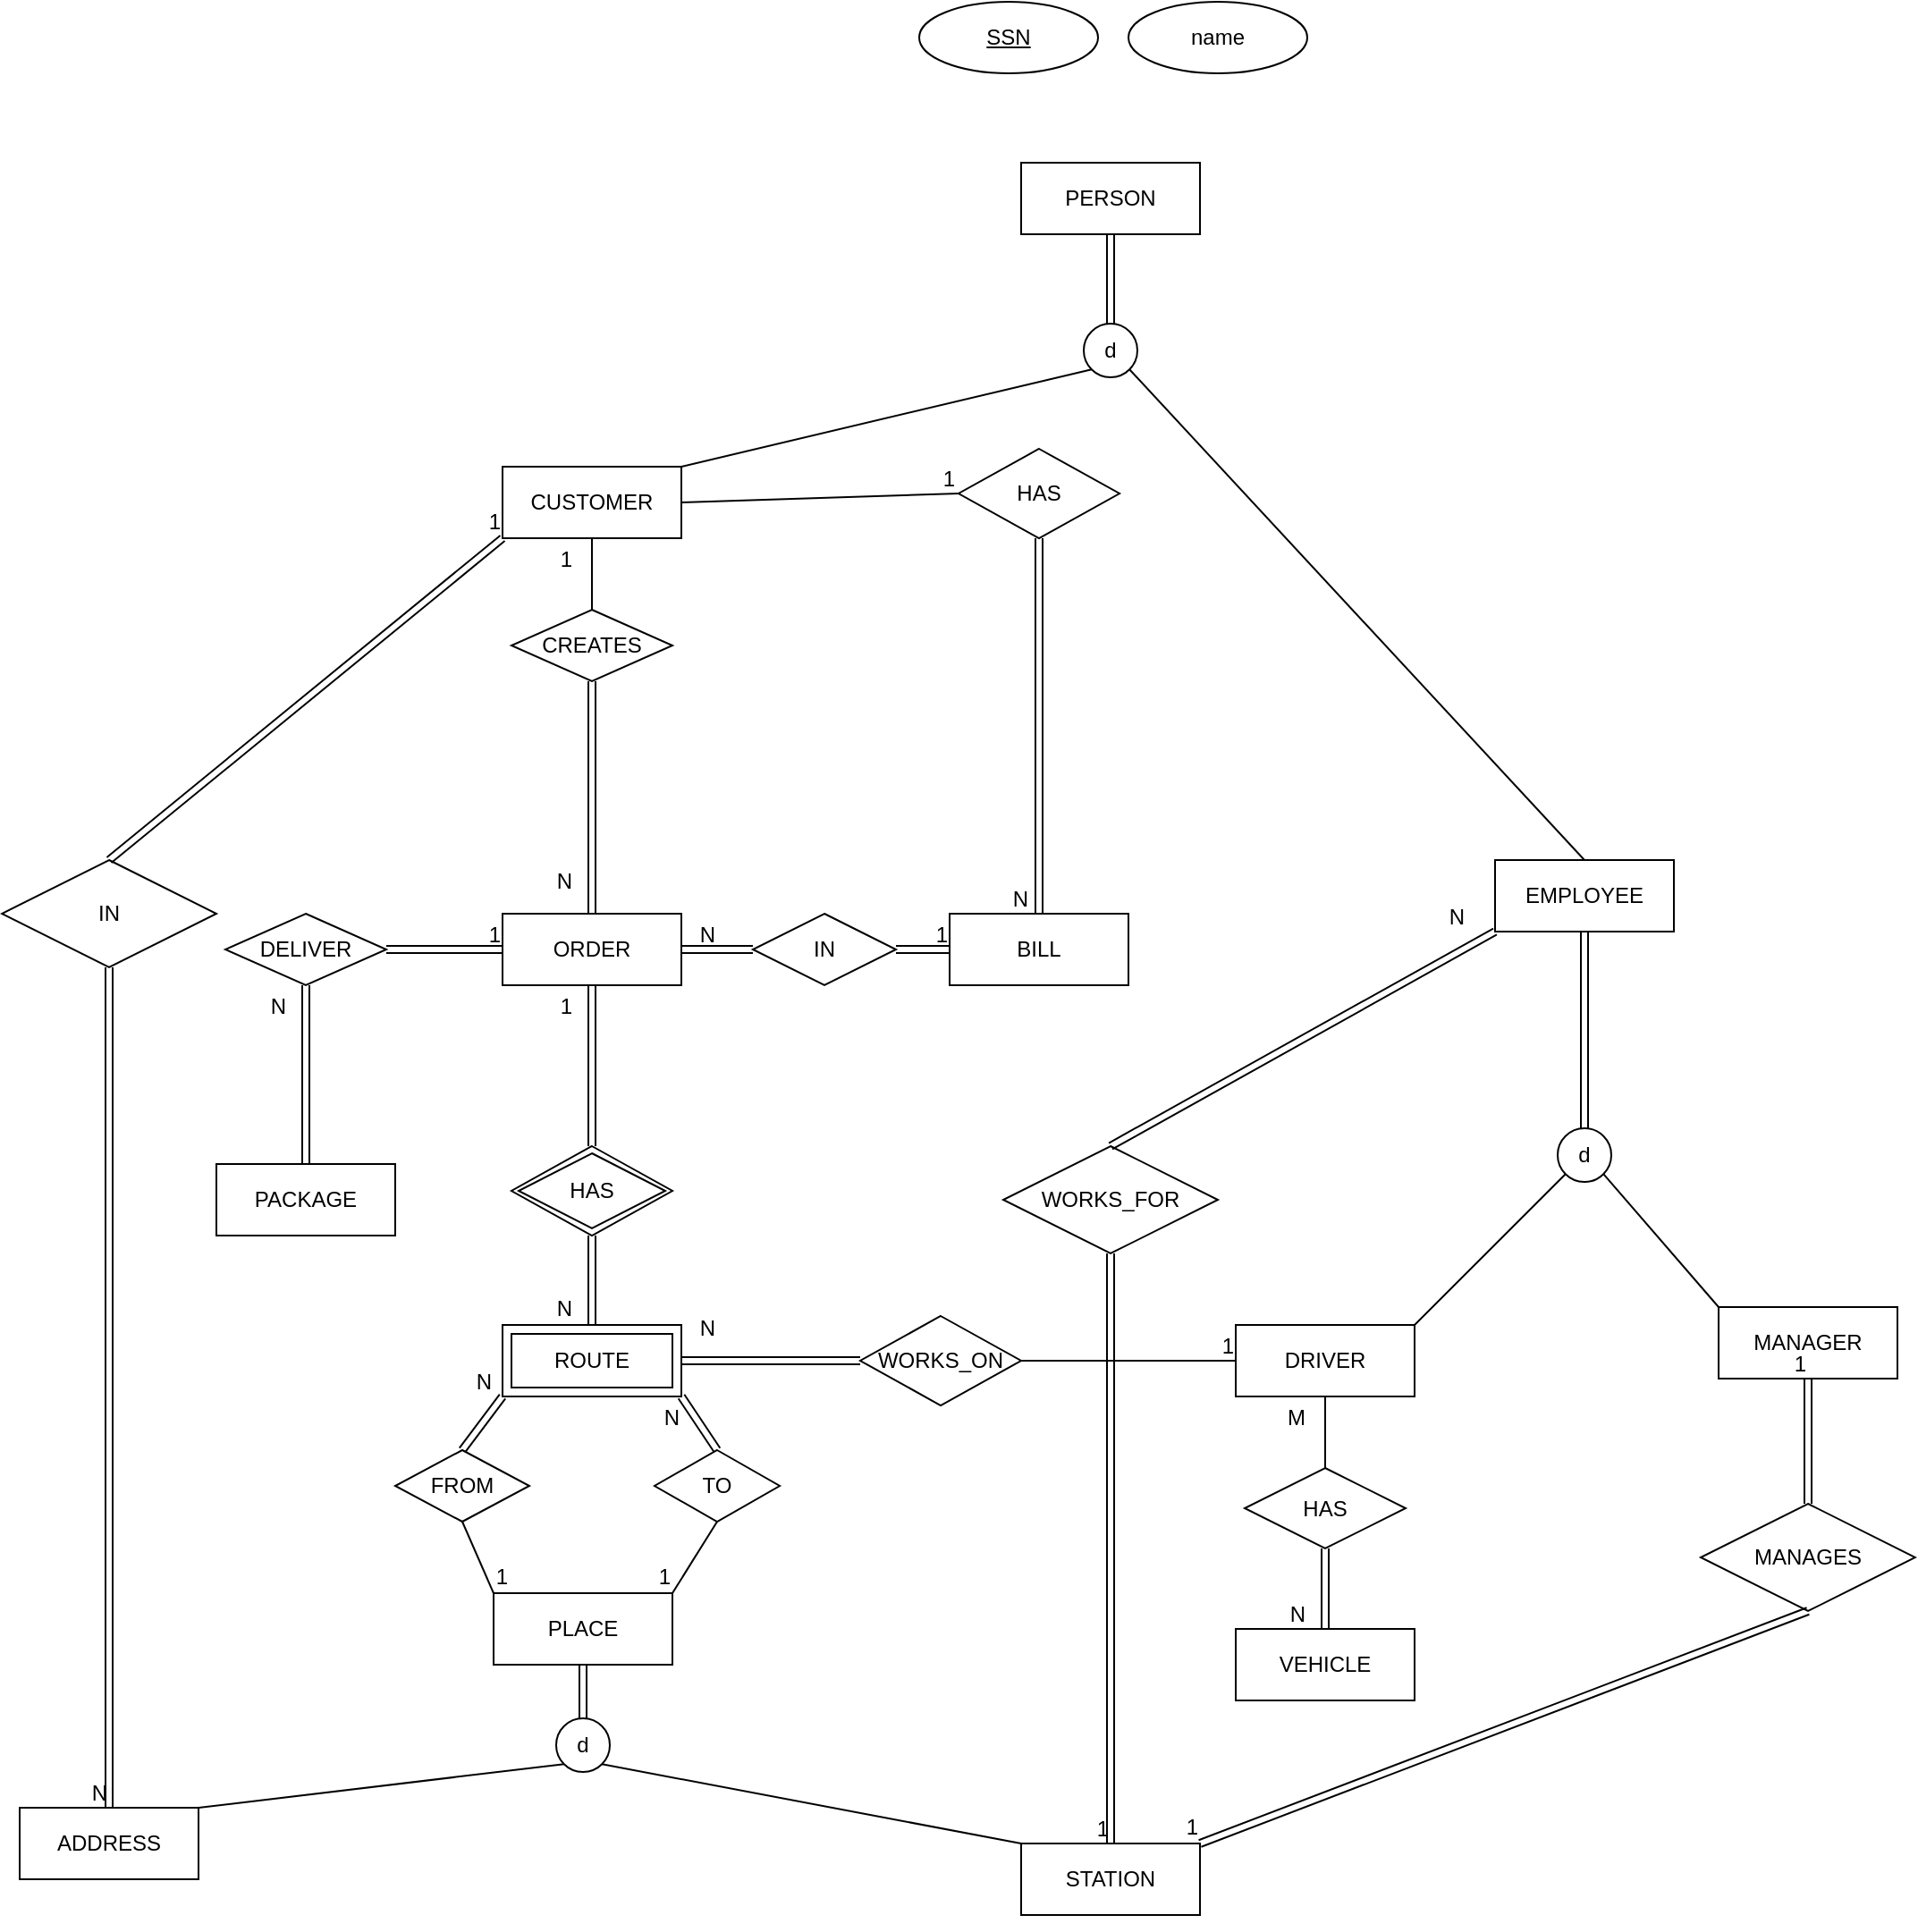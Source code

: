 <mxfile version="24.7.17">
  <diagram name="Page-1" id="5hh5KHy4vYde5BKXPjIa">
    <mxGraphModel dx="2067" dy="2243" grid="1" gridSize="10" guides="1" tooltips="1" connect="1" arrows="1" fold="1" page="1" pageScale="1" pageWidth="827" pageHeight="1169" math="0" shadow="0">
      <root>
        <mxCell id="0" />
        <mxCell id="1" parent="0" />
        <mxCell id="_ZcJm6ZcUghAxAI16LKx-3" value="PERSON" style="whiteSpace=wrap;html=1;align=center;" vertex="1" parent="1">
          <mxGeometry x="470" y="-80" width="100" height="40" as="geometry" />
        </mxCell>
        <mxCell id="_ZcJm6ZcUghAxAI16LKx-4" value="CUSTOMER" style="whiteSpace=wrap;html=1;align=center;" vertex="1" parent="1">
          <mxGeometry x="180" y="90" width="100" height="40" as="geometry" />
        </mxCell>
        <mxCell id="_ZcJm6ZcUghAxAI16LKx-5" value="EMPLOYEE" style="whiteSpace=wrap;html=1;align=center;" vertex="1" parent="1">
          <mxGeometry x="735" y="310" width="100" height="40" as="geometry" />
        </mxCell>
        <mxCell id="_ZcJm6ZcUghAxAI16LKx-6" value="MANAGER" style="whiteSpace=wrap;html=1;align=center;" vertex="1" parent="1">
          <mxGeometry x="860" y="560" width="100" height="40" as="geometry" />
        </mxCell>
        <mxCell id="_ZcJm6ZcUghAxAI16LKx-7" value="DRIVER" style="whiteSpace=wrap;html=1;align=center;" vertex="1" parent="1">
          <mxGeometry x="590" y="570" width="100" height="40" as="geometry" />
        </mxCell>
        <mxCell id="_ZcJm6ZcUghAxAI16LKx-8" value="ORDER" style="whiteSpace=wrap;html=1;align=center;" vertex="1" parent="1">
          <mxGeometry x="180" y="340" width="100" height="40" as="geometry" />
        </mxCell>
        <mxCell id="_ZcJm6ZcUghAxAI16LKx-9" value="ROUTE" style="shape=ext;margin=3;double=1;whiteSpace=wrap;html=1;align=center;" vertex="1" parent="1">
          <mxGeometry x="180" y="570" width="100" height="40" as="geometry" />
        </mxCell>
        <mxCell id="_ZcJm6ZcUghAxAI16LKx-10" value="PACKAGE" style="whiteSpace=wrap;html=1;align=center;" vertex="1" parent="1">
          <mxGeometry x="20" y="480" width="100" height="40" as="geometry" />
        </mxCell>
        <mxCell id="_ZcJm6ZcUghAxAI16LKx-11" value="PLACE" style="whiteSpace=wrap;html=1;align=center;" vertex="1" parent="1">
          <mxGeometry x="175" y="720" width="100" height="40" as="geometry" />
        </mxCell>
        <mxCell id="_ZcJm6ZcUghAxAI16LKx-12" value="ADDRESS" style="whiteSpace=wrap;html=1;align=center;" vertex="1" parent="1">
          <mxGeometry x="-90" y="840" width="100" height="40" as="geometry" />
        </mxCell>
        <mxCell id="_ZcJm6ZcUghAxAI16LKx-13" value="STATION" style="whiteSpace=wrap;html=1;align=center;" vertex="1" parent="1">
          <mxGeometry x="470" y="860" width="100" height="40" as="geometry" />
        </mxCell>
        <mxCell id="_ZcJm6ZcUghAxAI16LKx-14" value="BILL" style="whiteSpace=wrap;html=1;align=center;" vertex="1" parent="1">
          <mxGeometry x="430" y="340" width="100" height="40" as="geometry" />
        </mxCell>
        <mxCell id="_ZcJm6ZcUghAxAI16LKx-18" value="VEHICLE" style="whiteSpace=wrap;html=1;align=center;" vertex="1" parent="1">
          <mxGeometry x="590" y="740" width="100" height="40" as="geometry" />
        </mxCell>
        <mxCell id="_ZcJm6ZcUghAxAI16LKx-19" style="edgeStyle=orthogonalEdgeStyle;rounded=0;orthogonalLoop=1;jettySize=auto;html=1;exitX=0.5;exitY=1;exitDx=0;exitDy=0;" edge="1" parent="1" source="_ZcJm6ZcUghAxAI16LKx-13" target="_ZcJm6ZcUghAxAI16LKx-13">
          <mxGeometry relative="1" as="geometry" />
        </mxCell>
        <mxCell id="_ZcJm6ZcUghAxAI16LKx-20" value="CREATES" style="shape=rhombus;perimeter=rhombusPerimeter;whiteSpace=wrap;html=1;align=center;" vertex="1" parent="1">
          <mxGeometry x="185" y="170" width="90" height="40" as="geometry" />
        </mxCell>
        <mxCell id="_ZcJm6ZcUghAxAI16LKx-21" value="" style="endArrow=none;html=1;rounded=0;entryX=0.5;entryY=1;entryDx=0;entryDy=0;exitX=0.5;exitY=0;exitDx=0;exitDy=0;" edge="1" parent="1" source="_ZcJm6ZcUghAxAI16LKx-20" target="_ZcJm6ZcUghAxAI16LKx-4">
          <mxGeometry relative="1" as="geometry">
            <mxPoint x="240" y="400" as="sourcePoint" />
            <mxPoint x="400" y="400" as="targetPoint" />
          </mxGeometry>
        </mxCell>
        <mxCell id="_ZcJm6ZcUghAxAI16LKx-22" value="1" style="resizable=0;html=1;whiteSpace=wrap;align=right;verticalAlign=bottom;" connectable="0" vertex="1" parent="_ZcJm6ZcUghAxAI16LKx-21">
          <mxGeometry x="1" relative="1" as="geometry">
            <mxPoint x="-10" y="20" as="offset" />
          </mxGeometry>
        </mxCell>
        <mxCell id="_ZcJm6ZcUghAxAI16LKx-23" value="" style="shape=link;html=1;rounded=0;exitX=0.5;exitY=1;exitDx=0;exitDy=0;entryX=0.5;entryY=0;entryDx=0;entryDy=0;" edge="1" parent="1" source="_ZcJm6ZcUghAxAI16LKx-20" target="_ZcJm6ZcUghAxAI16LKx-8">
          <mxGeometry relative="1" as="geometry">
            <mxPoint x="240" y="400" as="sourcePoint" />
            <mxPoint x="400" y="400" as="targetPoint" />
          </mxGeometry>
        </mxCell>
        <mxCell id="_ZcJm6ZcUghAxAI16LKx-24" value="N" style="resizable=0;html=1;whiteSpace=wrap;align=right;verticalAlign=bottom;" connectable="0" vertex="1" parent="_ZcJm6ZcUghAxAI16LKx-23">
          <mxGeometry x="1" relative="1" as="geometry">
            <mxPoint x="-10" y="-10" as="offset" />
          </mxGeometry>
        </mxCell>
        <mxCell id="_ZcJm6ZcUghAxAI16LKx-27" value="" style="shape=link;html=1;rounded=0;entryX=0.5;entryY=1;entryDx=0;entryDy=0;exitX=0.5;exitY=0;exitDx=0;exitDy=0;" edge="1" parent="1" source="_ZcJm6ZcUghAxAI16LKx-68" target="_ZcJm6ZcUghAxAI16LKx-8">
          <mxGeometry relative="1" as="geometry">
            <mxPoint x="220" y="480" as="sourcePoint" />
            <mxPoint x="390" y="490" as="targetPoint" />
          </mxGeometry>
        </mxCell>
        <mxCell id="_ZcJm6ZcUghAxAI16LKx-28" value="1" style="resizable=0;html=1;whiteSpace=wrap;align=right;verticalAlign=bottom;" connectable="0" vertex="1" parent="_ZcJm6ZcUghAxAI16LKx-27">
          <mxGeometry x="1" relative="1" as="geometry">
            <mxPoint x="-10" y="20" as="offset" />
          </mxGeometry>
        </mxCell>
        <mxCell id="_ZcJm6ZcUghAxAI16LKx-31" value="" style="shape=link;html=1;rounded=0;entryX=0.5;entryY=0;entryDx=0;entryDy=0;exitX=0.5;exitY=1;exitDx=0;exitDy=0;" edge="1" parent="1" source="_ZcJm6ZcUghAxAI16LKx-68" target="_ZcJm6ZcUghAxAI16LKx-9">
          <mxGeometry relative="1" as="geometry">
            <mxPoint x="220" y="520" as="sourcePoint" />
            <mxPoint x="310" y="480" as="targetPoint" />
          </mxGeometry>
        </mxCell>
        <mxCell id="_ZcJm6ZcUghAxAI16LKx-32" value="N" style="resizable=0;html=1;whiteSpace=wrap;align=right;verticalAlign=bottom;" connectable="0" vertex="1" parent="_ZcJm6ZcUghAxAI16LKx-31">
          <mxGeometry x="1" relative="1" as="geometry">
            <mxPoint x="-10" y="-1" as="offset" />
          </mxGeometry>
        </mxCell>
        <mxCell id="_ZcJm6ZcUghAxAI16LKx-33" value="FROM" style="shape=rhombus;perimeter=rhombusPerimeter;whiteSpace=wrap;html=1;align=center;" vertex="1" parent="1">
          <mxGeometry x="120" y="640" width="75" height="40" as="geometry" />
        </mxCell>
        <mxCell id="_ZcJm6ZcUghAxAI16LKx-34" value="TO" style="shape=rhombus;perimeter=rhombusPerimeter;whiteSpace=wrap;html=1;align=center;" vertex="1" parent="1">
          <mxGeometry x="265" y="640" width="70" height="40" as="geometry" />
        </mxCell>
        <mxCell id="_ZcJm6ZcUghAxAI16LKx-35" value="" style="shape=link;html=1;rounded=0;entryX=0;entryY=1;entryDx=0;entryDy=0;exitX=0.5;exitY=0;exitDx=0;exitDy=0;" edge="1" parent="1" source="_ZcJm6ZcUghAxAI16LKx-33" target="_ZcJm6ZcUghAxAI16LKx-9">
          <mxGeometry relative="1" as="geometry">
            <mxPoint x="240" y="660" as="sourcePoint" />
            <mxPoint x="400" y="660" as="targetPoint" />
          </mxGeometry>
        </mxCell>
        <mxCell id="_ZcJm6ZcUghAxAI16LKx-36" value="N" style="resizable=0;html=1;whiteSpace=wrap;align=right;verticalAlign=bottom;" connectable="0" vertex="1" parent="_ZcJm6ZcUghAxAI16LKx-35">
          <mxGeometry x="1" relative="1" as="geometry">
            <mxPoint x="-5" as="offset" />
          </mxGeometry>
        </mxCell>
        <mxCell id="_ZcJm6ZcUghAxAI16LKx-37" value="" style="shape=link;html=1;rounded=0;entryX=1;entryY=1;entryDx=0;entryDy=0;exitX=0.5;exitY=0;exitDx=0;exitDy=0;" edge="1" parent="1" source="_ZcJm6ZcUghAxAI16LKx-34" target="_ZcJm6ZcUghAxAI16LKx-9">
          <mxGeometry relative="1" as="geometry">
            <mxPoint x="210" y="850" as="sourcePoint" />
            <mxPoint x="370" y="850" as="targetPoint" />
          </mxGeometry>
        </mxCell>
        <mxCell id="_ZcJm6ZcUghAxAI16LKx-38" value="N" style="resizable=0;html=1;whiteSpace=wrap;align=right;verticalAlign=bottom;" connectable="0" vertex="1" parent="_ZcJm6ZcUghAxAI16LKx-37">
          <mxGeometry x="1" relative="1" as="geometry">
            <mxPoint y="20" as="offset" />
          </mxGeometry>
        </mxCell>
        <mxCell id="_ZcJm6ZcUghAxAI16LKx-39" value="" style="endArrow=none;html=1;rounded=0;entryX=0;entryY=0;entryDx=0;entryDy=0;exitX=0.5;exitY=1;exitDx=0;exitDy=0;" edge="1" parent="1" source="_ZcJm6ZcUghAxAI16LKx-33" target="_ZcJm6ZcUghAxAI16LKx-11">
          <mxGeometry relative="1" as="geometry">
            <mxPoint x="240" y="550" as="sourcePoint" />
            <mxPoint x="400" y="550" as="targetPoint" />
          </mxGeometry>
        </mxCell>
        <mxCell id="_ZcJm6ZcUghAxAI16LKx-40" value="1" style="resizable=0;html=1;whiteSpace=wrap;align=right;verticalAlign=bottom;" connectable="0" vertex="1" parent="_ZcJm6ZcUghAxAI16LKx-39">
          <mxGeometry x="1" relative="1" as="geometry">
            <mxPoint x="10" as="offset" />
          </mxGeometry>
        </mxCell>
        <mxCell id="_ZcJm6ZcUghAxAI16LKx-42" value="" style="endArrow=none;html=1;rounded=0;entryX=1;entryY=0;entryDx=0;entryDy=0;exitX=0.5;exitY=1;exitDx=0;exitDy=0;" edge="1" parent="1" source="_ZcJm6ZcUghAxAI16LKx-34" target="_ZcJm6ZcUghAxAI16LKx-11">
          <mxGeometry relative="1" as="geometry">
            <mxPoint x="148" y="690" as="sourcePoint" />
            <mxPoint x="175" y="730" as="targetPoint" />
          </mxGeometry>
        </mxCell>
        <mxCell id="_ZcJm6ZcUghAxAI16LKx-43" value="1" style="resizable=0;html=1;whiteSpace=wrap;align=right;verticalAlign=bottom;" connectable="0" vertex="1" parent="_ZcJm6ZcUghAxAI16LKx-42">
          <mxGeometry x="1" relative="1" as="geometry" />
        </mxCell>
        <mxCell id="_ZcJm6ZcUghAxAI16LKx-44" value="IN" style="shape=rhombus;perimeter=rhombusPerimeter;whiteSpace=wrap;html=1;align=center;" vertex="1" parent="1">
          <mxGeometry x="-100" y="310" width="120" height="60" as="geometry" />
        </mxCell>
        <mxCell id="_ZcJm6ZcUghAxAI16LKx-45" value="" style="shape=link;html=1;rounded=0;entryX=0;entryY=1;entryDx=0;entryDy=0;exitX=0.5;exitY=0;exitDx=0;exitDy=0;" edge="1" parent="1" source="_ZcJm6ZcUghAxAI16LKx-44" target="_ZcJm6ZcUghAxAI16LKx-4">
          <mxGeometry relative="1" as="geometry">
            <mxPoint x="100" y="410" as="sourcePoint" />
            <mxPoint x="260" y="410" as="targetPoint" />
          </mxGeometry>
        </mxCell>
        <mxCell id="_ZcJm6ZcUghAxAI16LKx-46" value="1" style="resizable=0;html=1;whiteSpace=wrap;align=right;verticalAlign=bottom;" connectable="0" vertex="1" parent="_ZcJm6ZcUghAxAI16LKx-45">
          <mxGeometry x="1" relative="1" as="geometry" />
        </mxCell>
        <mxCell id="_ZcJm6ZcUghAxAI16LKx-49" value="" style="shape=link;html=1;rounded=0;exitX=0.5;exitY=1;exitDx=0;exitDy=0;entryX=0.5;entryY=0;entryDx=0;entryDy=0;" edge="1" parent="1" source="_ZcJm6ZcUghAxAI16LKx-44" target="_ZcJm6ZcUghAxAI16LKx-12">
          <mxGeometry relative="1" as="geometry">
            <mxPoint x="80" y="410" as="sourcePoint" />
            <mxPoint x="10" y="660" as="targetPoint" />
          </mxGeometry>
        </mxCell>
        <mxCell id="_ZcJm6ZcUghAxAI16LKx-50" value="N" style="resizable=0;html=1;whiteSpace=wrap;align=right;verticalAlign=bottom;" connectable="0" vertex="1" parent="_ZcJm6ZcUghAxAI16LKx-49">
          <mxGeometry x="1" relative="1" as="geometry" />
        </mxCell>
        <mxCell id="_ZcJm6ZcUghAxAI16LKx-51" value="WORKS_FOR" style="shape=rhombus;perimeter=rhombusPerimeter;whiteSpace=wrap;html=1;align=center;" vertex="1" parent="1">
          <mxGeometry x="460" y="470" width="120" height="60" as="geometry" />
        </mxCell>
        <mxCell id="_ZcJm6ZcUghAxAI16LKx-52" value="" style="shape=link;html=1;rounded=0;entryX=0;entryY=1;entryDx=0;entryDy=0;exitX=0.5;exitY=0;exitDx=0;exitDy=0;" edge="1" parent="1" source="_ZcJm6ZcUghAxAI16LKx-51" target="_ZcJm6ZcUghAxAI16LKx-5">
          <mxGeometry relative="1" as="geometry">
            <mxPoint x="390" y="445" as="sourcePoint" />
            <mxPoint x="550" y="445" as="targetPoint" />
          </mxGeometry>
        </mxCell>
        <mxCell id="_ZcJm6ZcUghAxAI16LKx-53" value="N" style="resizable=0;html=1;whiteSpace=wrap;align=right;verticalAlign=bottom;" connectable="0" vertex="1" parent="_ZcJm6ZcUghAxAI16LKx-52">
          <mxGeometry x="1" relative="1" as="geometry">
            <mxPoint x="-15" as="offset" />
          </mxGeometry>
        </mxCell>
        <mxCell id="_ZcJm6ZcUghAxAI16LKx-54" value="" style="shape=link;html=1;rounded=0;entryX=0.5;entryY=0;entryDx=0;entryDy=0;exitX=0.5;exitY=1;exitDx=0;exitDy=0;" edge="1" parent="1" source="_ZcJm6ZcUghAxAI16LKx-51" target="_ZcJm6ZcUghAxAI16LKx-13">
          <mxGeometry relative="1" as="geometry">
            <mxPoint x="380" y="585" as="sourcePoint" />
            <mxPoint x="540" y="585" as="targetPoint" />
          </mxGeometry>
        </mxCell>
        <mxCell id="_ZcJm6ZcUghAxAI16LKx-55" value="1" style="resizable=0;html=1;whiteSpace=wrap;align=right;verticalAlign=bottom;" connectable="0" vertex="1" parent="_ZcJm6ZcUghAxAI16LKx-54">
          <mxGeometry x="1" relative="1" as="geometry" />
        </mxCell>
        <mxCell id="_ZcJm6ZcUghAxAI16LKx-56" value="MANAGES" style="shape=rhombus;perimeter=rhombusPerimeter;whiteSpace=wrap;html=1;align=center;" vertex="1" parent="1">
          <mxGeometry x="850" y="670" width="120" height="60" as="geometry" />
        </mxCell>
        <mxCell id="_ZcJm6ZcUghAxAI16LKx-57" value="" style="shape=link;html=1;rounded=0;entryX=1;entryY=0;entryDx=0;entryDy=0;exitX=0.5;exitY=1;exitDx=0;exitDy=0;" edge="1" parent="1" source="_ZcJm6ZcUghAxAI16LKx-56" target="_ZcJm6ZcUghAxAI16LKx-13">
          <mxGeometry relative="1" as="geometry">
            <mxPoint x="430" y="435" as="sourcePoint" />
            <mxPoint x="590" y="435" as="targetPoint" />
          </mxGeometry>
        </mxCell>
        <mxCell id="_ZcJm6ZcUghAxAI16LKx-58" value="1" style="resizable=0;html=1;whiteSpace=wrap;align=right;verticalAlign=bottom;" connectable="0" vertex="1" parent="_ZcJm6ZcUghAxAI16LKx-57">
          <mxGeometry x="1" relative="1" as="geometry" />
        </mxCell>
        <mxCell id="_ZcJm6ZcUghAxAI16LKx-59" value="" style="shape=link;html=1;rounded=0;exitX=0.5;exitY=0;exitDx=0;exitDy=0;entryX=0.5;entryY=1;entryDx=0;entryDy=0;" edge="1" parent="1" source="_ZcJm6ZcUghAxAI16LKx-56" target="_ZcJm6ZcUghAxAI16LKx-6">
          <mxGeometry relative="1" as="geometry">
            <mxPoint x="430" y="435" as="sourcePoint" />
            <mxPoint x="590" y="435" as="targetPoint" />
          </mxGeometry>
        </mxCell>
        <mxCell id="_ZcJm6ZcUghAxAI16LKx-60" value="1" style="resizable=0;html=1;whiteSpace=wrap;align=right;verticalAlign=bottom;" connectable="0" vertex="1" parent="_ZcJm6ZcUghAxAI16LKx-59">
          <mxGeometry x="1" relative="1" as="geometry" />
        </mxCell>
        <mxCell id="_ZcJm6ZcUghAxAI16LKx-62" value="HAS" style="shape=rhombus;perimeter=rhombusPerimeter;whiteSpace=wrap;html=1;align=center;" vertex="1" parent="1">
          <mxGeometry x="435" y="80" width="90" height="50" as="geometry" />
        </mxCell>
        <mxCell id="_ZcJm6ZcUghAxAI16LKx-63" value="" style="endArrow=none;html=1;rounded=0;entryX=0;entryY=0.5;entryDx=0;entryDy=0;exitX=1;exitY=0.5;exitDx=0;exitDy=0;" edge="1" parent="1" source="_ZcJm6ZcUghAxAI16LKx-4" target="_ZcJm6ZcUghAxAI16LKx-62">
          <mxGeometry relative="1" as="geometry">
            <mxPoint x="290" y="460" as="sourcePoint" />
            <mxPoint x="450" y="460" as="targetPoint" />
          </mxGeometry>
        </mxCell>
        <mxCell id="_ZcJm6ZcUghAxAI16LKx-64" value="1" style="resizable=0;html=1;whiteSpace=wrap;align=right;verticalAlign=bottom;" connectable="0" vertex="1" parent="_ZcJm6ZcUghAxAI16LKx-63">
          <mxGeometry x="1" relative="1" as="geometry" />
        </mxCell>
        <mxCell id="_ZcJm6ZcUghAxAI16LKx-65" value="" style="shape=link;html=1;rounded=0;entryX=0.5;entryY=0;entryDx=0;entryDy=0;exitX=0.5;exitY=1;exitDx=0;exitDy=0;" edge="1" parent="1" source="_ZcJm6ZcUghAxAI16LKx-62" target="_ZcJm6ZcUghAxAI16LKx-14">
          <mxGeometry relative="1" as="geometry">
            <mxPoint x="290" y="460" as="sourcePoint" />
            <mxPoint x="450" y="460" as="targetPoint" />
          </mxGeometry>
        </mxCell>
        <mxCell id="_ZcJm6ZcUghAxAI16LKx-66" value="N" style="resizable=0;html=1;whiteSpace=wrap;align=right;verticalAlign=bottom;" connectable="0" vertex="1" parent="_ZcJm6ZcUghAxAI16LKx-65">
          <mxGeometry x="1" relative="1" as="geometry">
            <mxPoint x="-5" as="offset" />
          </mxGeometry>
        </mxCell>
        <mxCell id="_ZcJm6ZcUghAxAI16LKx-67" value="IN" style="shape=rhombus;perimeter=rhombusPerimeter;whiteSpace=wrap;html=1;align=center;" vertex="1" parent="1">
          <mxGeometry x="320" y="340" width="80" height="40" as="geometry" />
        </mxCell>
        <mxCell id="_ZcJm6ZcUghAxAI16LKx-68" value="HAS" style="shape=rhombus;double=1;perimeter=rhombusPerimeter;whiteSpace=wrap;html=1;align=center;" vertex="1" parent="1">
          <mxGeometry x="185" y="470" width="90" height="50" as="geometry" />
        </mxCell>
        <mxCell id="_ZcJm6ZcUghAxAI16LKx-69" value="" style="shape=link;html=1;rounded=0;entryX=0;entryY=0.5;entryDx=0;entryDy=0;exitX=1;exitY=0.5;exitDx=0;exitDy=0;" edge="1" parent="1" source="_ZcJm6ZcUghAxAI16LKx-67" target="_ZcJm6ZcUghAxAI16LKx-14">
          <mxGeometry relative="1" as="geometry">
            <mxPoint x="270" y="560" as="sourcePoint" />
            <mxPoint x="430" y="560" as="targetPoint" />
          </mxGeometry>
        </mxCell>
        <mxCell id="_ZcJm6ZcUghAxAI16LKx-70" value="1" style="resizable=0;html=1;whiteSpace=wrap;align=right;verticalAlign=bottom;" connectable="0" vertex="1" parent="_ZcJm6ZcUghAxAI16LKx-69">
          <mxGeometry x="1" relative="1" as="geometry" />
        </mxCell>
        <mxCell id="_ZcJm6ZcUghAxAI16LKx-71" value="" style="shape=link;html=1;rounded=0;entryX=1;entryY=0.5;entryDx=0;entryDy=0;exitX=0;exitY=0.5;exitDx=0;exitDy=0;" edge="1" parent="1" source="_ZcJm6ZcUghAxAI16LKx-67" target="_ZcJm6ZcUghAxAI16LKx-8">
          <mxGeometry relative="1" as="geometry">
            <mxPoint x="270" y="560" as="sourcePoint" />
            <mxPoint x="430" y="560" as="targetPoint" />
          </mxGeometry>
        </mxCell>
        <mxCell id="_ZcJm6ZcUghAxAI16LKx-72" value="N" style="resizable=0;html=1;whiteSpace=wrap;align=right;verticalAlign=bottom;" connectable="0" vertex="1" parent="_ZcJm6ZcUghAxAI16LKx-71">
          <mxGeometry x="1" relative="1" as="geometry">
            <mxPoint x="20" as="offset" />
          </mxGeometry>
        </mxCell>
        <mxCell id="_ZcJm6ZcUghAxAI16LKx-75" value="WORKS_ON" style="shape=rhombus;perimeter=rhombusPerimeter;whiteSpace=wrap;html=1;align=center;" vertex="1" parent="1">
          <mxGeometry x="380" y="565" width="90" height="50" as="geometry" />
        </mxCell>
        <mxCell id="_ZcJm6ZcUghAxAI16LKx-76" value="" style="shape=link;html=1;rounded=0;entryX=1;entryY=0.5;entryDx=0;entryDy=0;exitX=0;exitY=0.5;exitDx=0;exitDy=0;" edge="1" parent="1" source="_ZcJm6ZcUghAxAI16LKx-75" target="_ZcJm6ZcUghAxAI16LKx-9">
          <mxGeometry relative="1" as="geometry">
            <mxPoint x="360" y="670" as="sourcePoint" />
            <mxPoint x="520" y="670" as="targetPoint" />
          </mxGeometry>
        </mxCell>
        <mxCell id="_ZcJm6ZcUghAxAI16LKx-77" value="N" style="resizable=0;html=1;whiteSpace=wrap;align=right;verticalAlign=bottom;" connectable="0" vertex="1" parent="_ZcJm6ZcUghAxAI16LKx-76">
          <mxGeometry x="1" relative="1" as="geometry">
            <mxPoint x="20" y="-10" as="offset" />
          </mxGeometry>
        </mxCell>
        <mxCell id="_ZcJm6ZcUghAxAI16LKx-78" value="" style="endArrow=none;html=1;rounded=0;entryX=0;entryY=0.5;entryDx=0;entryDy=0;exitX=1;exitY=0.5;exitDx=0;exitDy=0;" edge="1" parent="1" source="_ZcJm6ZcUghAxAI16LKx-75" target="_ZcJm6ZcUghAxAI16LKx-7">
          <mxGeometry relative="1" as="geometry">
            <mxPoint x="430" y="630" as="sourcePoint" />
            <mxPoint x="590" y="630" as="targetPoint" />
          </mxGeometry>
        </mxCell>
        <mxCell id="_ZcJm6ZcUghAxAI16LKx-79" value="1" style="resizable=0;html=1;whiteSpace=wrap;align=right;verticalAlign=bottom;" connectable="0" vertex="1" parent="_ZcJm6ZcUghAxAI16LKx-78">
          <mxGeometry x="1" relative="1" as="geometry" />
        </mxCell>
        <mxCell id="_ZcJm6ZcUghAxAI16LKx-80" value="HAS" style="shape=rhombus;perimeter=rhombusPerimeter;whiteSpace=wrap;html=1;align=center;" vertex="1" parent="1">
          <mxGeometry x="595" y="650" width="90" height="45" as="geometry" />
        </mxCell>
        <mxCell id="_ZcJm6ZcUghAxAI16LKx-81" value="" style="endArrow=none;html=1;rounded=0;entryX=0.5;entryY=1;entryDx=0;entryDy=0;exitX=0.5;exitY=0;exitDx=0;exitDy=0;" edge="1" parent="1" source="_ZcJm6ZcUghAxAI16LKx-80" target="_ZcJm6ZcUghAxAI16LKx-7">
          <mxGeometry relative="1" as="geometry">
            <mxPoint x="410" y="640" as="sourcePoint" />
            <mxPoint x="570" y="640" as="targetPoint" />
          </mxGeometry>
        </mxCell>
        <mxCell id="_ZcJm6ZcUghAxAI16LKx-82" value="M" style="resizable=0;html=1;whiteSpace=wrap;align=right;verticalAlign=bottom;" connectable="0" vertex="1" parent="_ZcJm6ZcUghAxAI16LKx-81">
          <mxGeometry x="1" relative="1" as="geometry">
            <mxPoint x="-10" y="20" as="offset" />
          </mxGeometry>
        </mxCell>
        <mxCell id="_ZcJm6ZcUghAxAI16LKx-87" value="" style="shape=link;html=1;rounded=0;entryX=0.5;entryY=0;entryDx=0;entryDy=0;exitX=0.5;exitY=1;exitDx=0;exitDy=0;" edge="1" parent="1" source="_ZcJm6ZcUghAxAI16LKx-80" target="_ZcJm6ZcUghAxAI16LKx-18">
          <mxGeometry relative="1" as="geometry">
            <mxPoint x="470" y="670" as="sourcePoint" />
            <mxPoint x="630" y="670" as="targetPoint" />
          </mxGeometry>
        </mxCell>
        <mxCell id="_ZcJm6ZcUghAxAI16LKx-88" value="N" style="resizable=0;html=1;whiteSpace=wrap;align=right;verticalAlign=bottom;" connectable="0" vertex="1" parent="_ZcJm6ZcUghAxAI16LKx-87">
          <mxGeometry x="1" relative="1" as="geometry">
            <mxPoint x="-10" as="offset" />
          </mxGeometry>
        </mxCell>
        <mxCell id="_ZcJm6ZcUghAxAI16LKx-89" value="SSN" style="ellipse;whiteSpace=wrap;html=1;align=center;fontStyle=4;" vertex="1" parent="1">
          <mxGeometry x="413" y="-170" width="100" height="40" as="geometry" />
        </mxCell>
        <mxCell id="_ZcJm6ZcUghAxAI16LKx-90" value="name" style="ellipse;whiteSpace=wrap;html=1;align=center;" vertex="1" parent="1">
          <mxGeometry x="530" y="-170" width="100" height="40" as="geometry" />
        </mxCell>
        <mxCell id="_ZcJm6ZcUghAxAI16LKx-93" value="DELIVER" style="shape=rhombus;perimeter=rhombusPerimeter;whiteSpace=wrap;html=1;align=center;" vertex="1" parent="1">
          <mxGeometry x="25" y="340" width="90" height="40" as="geometry" />
        </mxCell>
        <mxCell id="_ZcJm6ZcUghAxAI16LKx-94" value="" style="shape=link;html=1;rounded=0;entryX=0.5;entryY=1;entryDx=0;entryDy=0;exitX=0.5;exitY=0;exitDx=0;exitDy=0;" edge="1" parent="1" source="_ZcJm6ZcUghAxAI16LKx-10" target="_ZcJm6ZcUghAxAI16LKx-93">
          <mxGeometry relative="1" as="geometry">
            <mxPoint x="300" y="580" as="sourcePoint" />
            <mxPoint x="460" y="580" as="targetPoint" />
          </mxGeometry>
        </mxCell>
        <mxCell id="_ZcJm6ZcUghAxAI16LKx-95" value="N" style="resizable=0;html=1;whiteSpace=wrap;align=right;verticalAlign=bottom;" connectable="0" vertex="1" parent="_ZcJm6ZcUghAxAI16LKx-94">
          <mxGeometry x="1" relative="1" as="geometry">
            <mxPoint x="-10" y="20" as="offset" />
          </mxGeometry>
        </mxCell>
        <mxCell id="_ZcJm6ZcUghAxAI16LKx-98" value="" style="shape=link;html=1;rounded=0;entryX=0;entryY=0.5;entryDx=0;entryDy=0;exitX=1;exitY=0.5;exitDx=0;exitDy=0;" edge="1" parent="1" source="_ZcJm6ZcUghAxAI16LKx-93" target="_ZcJm6ZcUghAxAI16LKx-8">
          <mxGeometry relative="1" as="geometry">
            <mxPoint x="220" y="520" as="sourcePoint" />
            <mxPoint x="380" y="520" as="targetPoint" />
          </mxGeometry>
        </mxCell>
        <mxCell id="_ZcJm6ZcUghAxAI16LKx-99" value="1" style="resizable=0;html=1;whiteSpace=wrap;align=right;verticalAlign=bottom;" connectable="0" vertex="1" parent="_ZcJm6ZcUghAxAI16LKx-98">
          <mxGeometry x="1" relative="1" as="geometry" />
        </mxCell>
        <mxCell id="_ZcJm6ZcUghAxAI16LKx-118" value="" style="shape=link;html=1;rounded=0;exitX=0.5;exitY=0;exitDx=0;exitDy=0;entryX=0.5;entryY=1;entryDx=0;entryDy=0;" edge="1" parent="1" source="_ZcJm6ZcUghAxAI16LKx-119" target="_ZcJm6ZcUghAxAI16LKx-3">
          <mxGeometry relative="1" as="geometry">
            <mxPoint x="530" y="80" as="sourcePoint" />
            <mxPoint x="540" y="-30" as="targetPoint" />
          </mxGeometry>
        </mxCell>
        <mxCell id="_ZcJm6ZcUghAxAI16LKx-119" value="d" style="ellipse;whiteSpace=wrap;html=1;aspect=fixed;" vertex="1" parent="1">
          <mxGeometry x="505" y="10" width="30" height="30" as="geometry" />
        </mxCell>
        <mxCell id="_ZcJm6ZcUghAxAI16LKx-120" value="" style="endArrow=none;html=1;rounded=0;entryX=0;entryY=1;entryDx=0;entryDy=0;exitX=1;exitY=0;exitDx=0;exitDy=0;" edge="1" parent="1" target="_ZcJm6ZcUghAxAI16LKx-119" source="_ZcJm6ZcUghAxAI16LKx-4">
          <mxGeometry relative="1" as="geometry">
            <mxPoint x="500" y="100" as="sourcePoint" />
            <mxPoint x="690" y="160" as="targetPoint" />
          </mxGeometry>
        </mxCell>
        <mxCell id="_ZcJm6ZcUghAxAI16LKx-121" value="" style="endArrow=none;html=1;rounded=0;entryX=1;entryY=1;entryDx=0;entryDy=0;exitX=0.5;exitY=0;exitDx=0;exitDy=0;" edge="1" parent="1" target="_ZcJm6ZcUghAxAI16LKx-119" source="_ZcJm6ZcUghAxAI16LKx-5">
          <mxGeometry relative="1" as="geometry">
            <mxPoint x="560" y="100" as="sourcePoint" />
            <mxPoint x="404" y="106" as="targetPoint" />
          </mxGeometry>
        </mxCell>
        <mxCell id="_ZcJm6ZcUghAxAI16LKx-124" value="" style="shape=link;html=1;rounded=0;exitX=0.5;exitY=0;exitDx=0;exitDy=0;entryX=0.5;entryY=1;entryDx=0;entryDy=0;" edge="1" parent="1" source="_ZcJm6ZcUghAxAI16LKx-125" target="_ZcJm6ZcUghAxAI16LKx-5">
          <mxGeometry relative="1" as="geometry">
            <mxPoint x="775" y="260" as="sourcePoint" />
            <mxPoint x="760" y="170" as="targetPoint" />
          </mxGeometry>
        </mxCell>
        <mxCell id="_ZcJm6ZcUghAxAI16LKx-125" value="d" style="ellipse;whiteSpace=wrap;html=1;aspect=fixed;" vertex="1" parent="1">
          <mxGeometry x="770" y="460" width="30" height="30" as="geometry" />
        </mxCell>
        <mxCell id="_ZcJm6ZcUghAxAI16LKx-126" value="" style="endArrow=none;html=1;rounded=0;entryX=0;entryY=1;entryDx=0;entryDy=0;exitX=1;exitY=0;exitDx=0;exitDy=0;" edge="1" parent="1" target="_ZcJm6ZcUghAxAI16LKx-125" source="_ZcJm6ZcUghAxAI16LKx-7">
          <mxGeometry relative="1" as="geometry">
            <mxPoint x="685" y="340" as="sourcePoint" />
            <mxPoint x="1045" y="380" as="targetPoint" />
          </mxGeometry>
        </mxCell>
        <mxCell id="_ZcJm6ZcUghAxAI16LKx-127" value="" style="endArrow=none;html=1;rounded=0;entryX=1;entryY=1;entryDx=0;entryDy=0;exitX=0;exitY=0;exitDx=0;exitDy=0;" edge="1" parent="1" target="_ZcJm6ZcUghAxAI16LKx-125" source="_ZcJm6ZcUghAxAI16LKx-6">
          <mxGeometry relative="1" as="geometry">
            <mxPoint x="835" y="350" as="sourcePoint" />
            <mxPoint x="759" y="326" as="targetPoint" />
          </mxGeometry>
        </mxCell>
        <mxCell id="_ZcJm6ZcUghAxAI16LKx-132" value="" style="shape=link;html=1;rounded=0;exitX=0.5;exitY=0;exitDx=0;exitDy=0;entryX=0.5;entryY=1;entryDx=0;entryDy=0;" edge="1" parent="1" source="_ZcJm6ZcUghAxAI16LKx-133" target="_ZcJm6ZcUghAxAI16LKx-11">
          <mxGeometry relative="1" as="geometry">
            <mxPoint x="230" y="860" as="sourcePoint" />
            <mxPoint x="215" y="770" as="targetPoint" />
          </mxGeometry>
        </mxCell>
        <mxCell id="_ZcJm6ZcUghAxAI16LKx-133" value="d" style="ellipse;whiteSpace=wrap;html=1;aspect=fixed;" vertex="1" parent="1">
          <mxGeometry x="210" y="790" width="30" height="30" as="geometry" />
        </mxCell>
        <mxCell id="_ZcJm6ZcUghAxAI16LKx-134" value="" style="endArrow=none;html=1;rounded=0;entryX=0;entryY=1;entryDx=0;entryDy=0;exitX=1;exitY=0;exitDx=0;exitDy=0;" edge="1" parent="1" target="_ZcJm6ZcUghAxAI16LKx-133" source="_ZcJm6ZcUghAxAI16LKx-12">
          <mxGeometry relative="1" as="geometry">
            <mxPoint x="140" y="940" as="sourcePoint" />
            <mxPoint x="500" y="980" as="targetPoint" />
          </mxGeometry>
        </mxCell>
        <mxCell id="_ZcJm6ZcUghAxAI16LKx-135" value="" style="endArrow=none;html=1;rounded=0;entryX=1;entryY=1;entryDx=0;entryDy=0;exitX=0;exitY=0;exitDx=0;exitDy=0;" edge="1" parent="1" target="_ZcJm6ZcUghAxAI16LKx-133" source="_ZcJm6ZcUghAxAI16LKx-13">
          <mxGeometry relative="1" as="geometry">
            <mxPoint x="290" y="950" as="sourcePoint" />
            <mxPoint x="214" y="926" as="targetPoint" />
          </mxGeometry>
        </mxCell>
      </root>
    </mxGraphModel>
  </diagram>
</mxfile>
